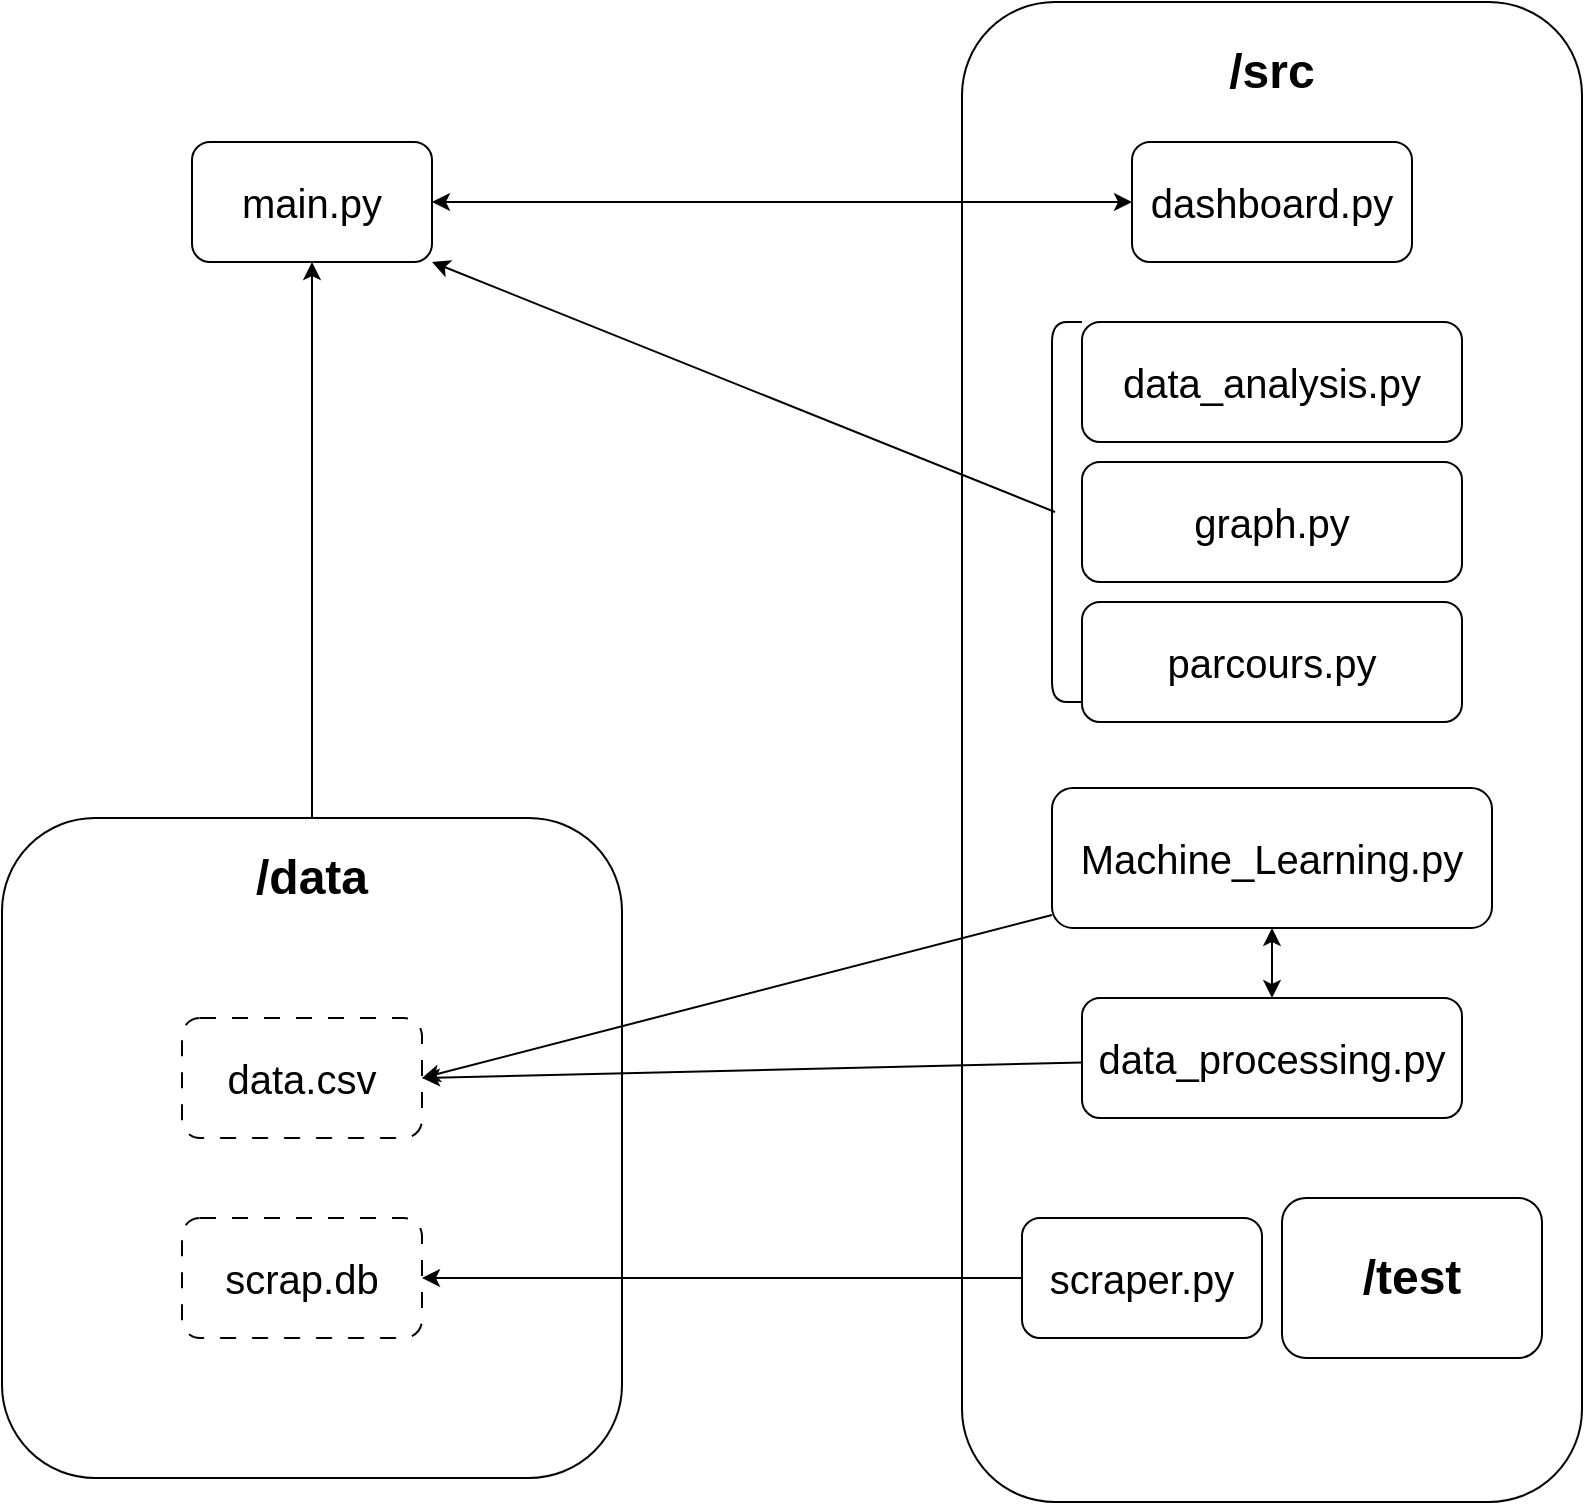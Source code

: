 <mxfile version="22.1.3" type="device">
  <diagram name="Page-1" id="TcBzvYAB7xd72N3hRrTg">
    <mxGraphModel dx="1615" dy="815" grid="1" gridSize="10" guides="1" tooltips="1" connect="1" arrows="1" fold="1" page="1" pageScale="1" pageWidth="850" pageHeight="1100" math="0" shadow="0">
      <root>
        <mxCell id="0" />
        <mxCell id="1" parent="0" />
        <mxCell id="USr-4wA2eQj8JFGs6ZT4-2" value="" style="rounded=1;whiteSpace=wrap;html=1;" vertex="1" parent="1">
          <mxGeometry x="520" y="40" width="310" height="750" as="geometry" />
        </mxCell>
        <mxCell id="USr-4wA2eQj8JFGs6ZT4-1" value="" style="rounded=1;whiteSpace=wrap;html=1;" vertex="1" parent="1">
          <mxGeometry x="40" y="448" width="310" height="330" as="geometry" />
        </mxCell>
        <mxCell id="7Qk1J43sROT8hmFFxBe1-1" value="&lt;span style=&quot;font-size: 20px;&quot;&gt;main.py&lt;/span&gt;" style="rounded=1;whiteSpace=wrap;html=1;" parent="1" vertex="1">
          <mxGeometry x="135" y="110" width="120" height="60" as="geometry" />
        </mxCell>
        <mxCell id="7Qk1J43sROT8hmFFxBe1-6" value="&lt;font style=&quot;font-size: 20px;&quot;&gt;scrap.db&lt;/font&gt;" style="rounded=1;whiteSpace=wrap;html=1;dashed=1;dashPattern=8 8;" parent="1" vertex="1">
          <mxGeometry x="130" y="648" width="120" height="60" as="geometry" />
        </mxCell>
        <mxCell id="7Qk1J43sROT8hmFFxBe1-7" value="&lt;font style=&quot;font-size: 20px;&quot;&gt;data.csv&lt;br&gt;&lt;/font&gt;" style="rounded=1;whiteSpace=wrap;html=1;dashed=1;dashPattern=8 8;" parent="1" vertex="1">
          <mxGeometry x="130" y="548" width="120" height="60" as="geometry" />
        </mxCell>
        <mxCell id="7Qk1J43sROT8hmFFxBe1-10" value="&lt;font style=&quot;font-size: 20px;&quot;&gt;scraper.py&lt;/font&gt;" style="rounded=1;whiteSpace=wrap;html=1;" parent="1" vertex="1">
          <mxGeometry x="550" y="648" width="120" height="60" as="geometry" />
        </mxCell>
        <mxCell id="7Qk1J43sROT8hmFFxBe1-13" value="&lt;span style=&quot;font-size: 20px;&quot;&gt;dashboard.py&lt;/span&gt;" style="rounded=1;whiteSpace=wrap;html=1;" parent="1" vertex="1">
          <mxGeometry x="605" y="110" width="140" height="60" as="geometry" />
        </mxCell>
        <mxCell id="7Qk1J43sROT8hmFFxBe1-18" value="&lt;span style=&quot;font-size: 20px;&quot;&gt;data_processing.py&lt;/span&gt;" style="rounded=1;whiteSpace=wrap;html=1;" parent="1" vertex="1">
          <mxGeometry x="580" y="538" width="190" height="60" as="geometry" />
        </mxCell>
        <mxCell id="USr-4wA2eQj8JFGs6ZT4-3" value="&lt;font style=&quot;font-size: 24px;&quot;&gt;&lt;b&gt;/data&lt;/b&gt;&lt;/font&gt;" style="text;html=1;strokeColor=none;fillColor=none;align=center;verticalAlign=middle;whiteSpace=wrap;rounded=0;" vertex="1" parent="1">
          <mxGeometry x="165" y="463" width="60" height="30" as="geometry" />
        </mxCell>
        <mxCell id="USr-4wA2eQj8JFGs6ZT4-4" value="&lt;font style=&quot;font-size: 24px;&quot;&gt;&lt;b&gt;/src&lt;/b&gt;&lt;/font&gt;" style="text;html=1;strokeColor=none;fillColor=none;align=center;verticalAlign=middle;whiteSpace=wrap;rounded=0;" vertex="1" parent="1">
          <mxGeometry x="645" y="60" width="60" height="30" as="geometry" />
        </mxCell>
        <mxCell id="USr-4wA2eQj8JFGs6ZT4-5" value="" style="endArrow=classic;html=1;rounded=0;entryX=1;entryY=0.5;entryDx=0;entryDy=0;" edge="1" parent="1" source="7Qk1J43sROT8hmFFxBe1-18" target="7Qk1J43sROT8hmFFxBe1-7">
          <mxGeometry width="50" height="50" relative="1" as="geometry">
            <mxPoint x="270" y="688" as="sourcePoint" />
            <mxPoint x="260" y="578" as="targetPoint" />
          </mxGeometry>
        </mxCell>
        <mxCell id="USr-4wA2eQj8JFGs6ZT4-6" value="" style="endArrow=classic;html=1;rounded=0;entryX=1;entryY=0.5;entryDx=0;entryDy=0;" edge="1" parent="1" source="7Qk1J43sROT8hmFFxBe1-10" target="7Qk1J43sROT8hmFFxBe1-6">
          <mxGeometry width="50" height="50" relative="1" as="geometry">
            <mxPoint x="270" y="768" as="sourcePoint" />
            <mxPoint x="320" y="718" as="targetPoint" />
          </mxGeometry>
        </mxCell>
        <mxCell id="USr-4wA2eQj8JFGs6ZT4-9" value="&lt;span style=&quot;font-size: 20px;&quot;&gt;Machine_Learning.py&lt;/span&gt;" style="rounded=1;whiteSpace=wrap;html=1;" vertex="1" parent="1">
          <mxGeometry x="565" y="433" width="220" height="70" as="geometry" />
        </mxCell>
        <mxCell id="USr-4wA2eQj8JFGs6ZT4-13" value="" style="endArrow=classic;html=1;rounded=0;entryX=1;entryY=0.5;entryDx=0;entryDy=0;" edge="1" parent="1" source="USr-4wA2eQj8JFGs6ZT4-9" target="7Qk1J43sROT8hmFFxBe1-7">
          <mxGeometry width="50" height="50" relative="1" as="geometry">
            <mxPoint x="400" y="568" as="sourcePoint" />
            <mxPoint x="450" y="518" as="targetPoint" />
          </mxGeometry>
        </mxCell>
        <mxCell id="USr-4wA2eQj8JFGs6ZT4-14" value="" style="endArrow=classic;startArrow=classic;html=1;rounded=0;entryX=0.5;entryY=1;entryDx=0;entryDy=0;exitX=0.5;exitY=0;exitDx=0;exitDy=0;" edge="1" parent="1" source="7Qk1J43sROT8hmFFxBe1-18" target="USr-4wA2eQj8JFGs6ZT4-9">
          <mxGeometry width="50" height="50" relative="1" as="geometry">
            <mxPoint x="415" y="568" as="sourcePoint" />
            <mxPoint x="465" y="518" as="targetPoint" />
          </mxGeometry>
        </mxCell>
        <mxCell id="USr-4wA2eQj8JFGs6ZT4-17" value="" style="endArrow=classic;html=1;rounded=0;exitX=0.5;exitY=0;exitDx=0;exitDy=0;entryX=0.5;entryY=1;entryDx=0;entryDy=0;" edge="1" parent="1" source="USr-4wA2eQj8JFGs6ZT4-1" target="7Qk1J43sROT8hmFFxBe1-1">
          <mxGeometry width="50" height="50" relative="1" as="geometry">
            <mxPoint x="400" y="230" as="sourcePoint" />
            <mxPoint x="450" y="180" as="targetPoint" />
          </mxGeometry>
        </mxCell>
        <mxCell id="USr-4wA2eQj8JFGs6ZT4-19" value="" style="rounded=1;whiteSpace=wrap;html=1;" vertex="1" parent="1">
          <mxGeometry x="680" y="638" width="130" height="80" as="geometry" />
        </mxCell>
        <mxCell id="USr-4wA2eQj8JFGs6ZT4-20" value="&lt;font style=&quot;font-size: 24px;&quot;&gt;&lt;b&gt;/test&lt;/b&gt;&lt;/font&gt;" style="text;html=1;strokeColor=none;fillColor=none;align=center;verticalAlign=middle;whiteSpace=wrap;rounded=0;" vertex="1" parent="1">
          <mxGeometry x="715" y="663" width="60" height="30" as="geometry" />
        </mxCell>
        <mxCell id="USr-4wA2eQj8JFGs6ZT4-25" value="&lt;span style=&quot;font-size: 20px;&quot;&gt;data_analysis.py&lt;/span&gt;" style="rounded=1;whiteSpace=wrap;html=1;" vertex="1" parent="1">
          <mxGeometry x="580" y="200" width="190" height="60" as="geometry" />
        </mxCell>
        <mxCell id="USr-4wA2eQj8JFGs6ZT4-26" value="" style="endArrow=classic;startArrow=classic;html=1;rounded=0;entryX=0;entryY=0.5;entryDx=0;entryDy=0;exitX=1;exitY=0.5;exitDx=0;exitDy=0;" edge="1" parent="1" source="7Qk1J43sROT8hmFFxBe1-1" target="7Qk1J43sROT8hmFFxBe1-13">
          <mxGeometry width="50" height="50" relative="1" as="geometry">
            <mxPoint x="420" y="430" as="sourcePoint" />
            <mxPoint x="470" y="380" as="targetPoint" />
          </mxGeometry>
        </mxCell>
        <mxCell id="USr-4wA2eQj8JFGs6ZT4-27" value="&lt;span style=&quot;font-size: 20px;&quot;&gt;graph.py&lt;/span&gt;" style="rounded=1;whiteSpace=wrap;html=1;" vertex="1" parent="1">
          <mxGeometry x="580" y="270" width="190" height="60" as="geometry" />
        </mxCell>
        <mxCell id="USr-4wA2eQj8JFGs6ZT4-28" value="&lt;span style=&quot;font-size: 20px;&quot;&gt;parcours.py&lt;/span&gt;" style="rounded=1;whiteSpace=wrap;html=1;" vertex="1" parent="1">
          <mxGeometry x="580" y="340" width="190" height="60" as="geometry" />
        </mxCell>
        <mxCell id="USr-4wA2eQj8JFGs6ZT4-30" value="" style="shape=curlyBracket;whiteSpace=wrap;html=1;rounded=1;labelPosition=left;verticalLabelPosition=middle;align=right;verticalAlign=middle;size=0;" vertex="1" parent="1">
          <mxGeometry x="565" y="200" width="15" height="190" as="geometry" />
        </mxCell>
        <mxCell id="USr-4wA2eQj8JFGs6ZT4-33" value="" style="endArrow=classic;html=1;rounded=0;exitX=0.1;exitY=0.5;exitDx=0;exitDy=0;entryX=1;entryY=1;entryDx=0;entryDy=0;exitPerimeter=0;" edge="1" parent="1" source="USr-4wA2eQj8JFGs6ZT4-30" target="7Qk1J43sROT8hmFFxBe1-1">
          <mxGeometry width="50" height="50" relative="1" as="geometry">
            <mxPoint x="420" y="468" as="sourcePoint" />
            <mxPoint x="420" y="190" as="targetPoint" />
          </mxGeometry>
        </mxCell>
      </root>
    </mxGraphModel>
  </diagram>
</mxfile>
